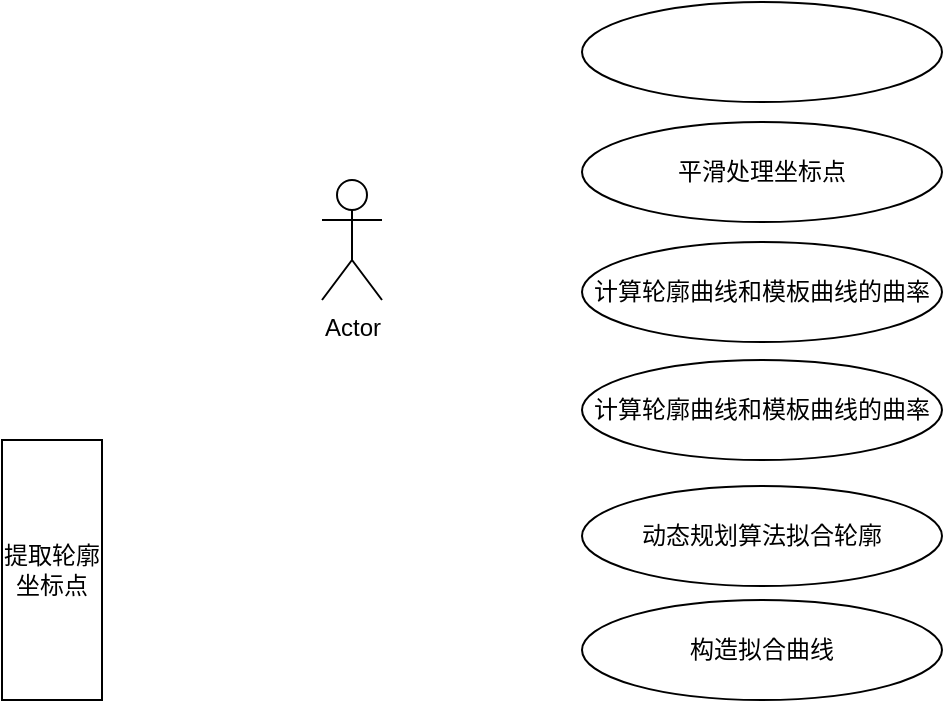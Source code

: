 <mxfile version="24.7.6">
  <diagram name="Page-1" id="e7e014a7-5840-1c2e-5031-d8a46d1fe8dd">
    <mxGraphModel dx="954" dy="606" grid="1" gridSize="10" guides="1" tooltips="1" connect="1" arrows="1" fold="1" page="1" pageScale="1" pageWidth="1169" pageHeight="826" background="none" math="0" shadow="0">
      <root>
        <mxCell id="0" />
        <mxCell id="1" parent="0" />
        <mxCell id="qEsYkAyANXAOBNcOcd8i-41" value="Actor" style="shape=umlActor;verticalLabelPosition=bottom;verticalAlign=top;html=1;outlineConnect=0;" vertex="1" parent="1">
          <mxGeometry x="280" y="260" width="30" height="60" as="geometry" />
        </mxCell>
        <mxCell id="qEsYkAyANXAOBNcOcd8i-44" value="" style="ellipse;whiteSpace=wrap;html=1;" vertex="1" parent="1">
          <mxGeometry x="410" y="171" width="180" height="50" as="geometry" />
        </mxCell>
        <mxCell id="qEsYkAyANXAOBNcOcd8i-45" value="平滑处理坐标点" style="ellipse;whiteSpace=wrap;html=1;" vertex="1" parent="1">
          <mxGeometry x="410" y="231" width="180" height="50" as="geometry" />
        </mxCell>
        <mxCell id="qEsYkAyANXAOBNcOcd8i-46" value="计算轮廓曲线和模板曲线的曲率" style="ellipse;whiteSpace=wrap;html=1;" vertex="1" parent="1">
          <mxGeometry x="410" y="291" width="180" height="50" as="geometry" />
        </mxCell>
        <mxCell id="qEsYkAyANXAOBNcOcd8i-47" value="计算轮廓曲线和模板曲线的曲率" style="ellipse;whiteSpace=wrap;html=1;" vertex="1" parent="1">
          <mxGeometry x="410" y="350" width="180" height="50" as="geometry" />
        </mxCell>
        <mxCell id="qEsYkAyANXAOBNcOcd8i-48" value="动态规划算法拟合轮廓" style="ellipse;whiteSpace=wrap;html=1;" vertex="1" parent="1">
          <mxGeometry x="410" y="413" width="180" height="50" as="geometry" />
        </mxCell>
        <mxCell id="qEsYkAyANXAOBNcOcd8i-49" value="构造拟合曲线" style="ellipse;whiteSpace=wrap;html=1;" vertex="1" parent="1">
          <mxGeometry x="410" y="470" width="180" height="50" as="geometry" />
        </mxCell>
        <mxCell id="qEsYkAyANXAOBNcOcd8i-50" value="提取轮廓坐标点" style="rounded=0;whiteSpace=wrap;html=1;" vertex="1" parent="1">
          <mxGeometry x="120" y="390" width="50" height="130" as="geometry" />
        </mxCell>
      </root>
    </mxGraphModel>
  </diagram>
</mxfile>
